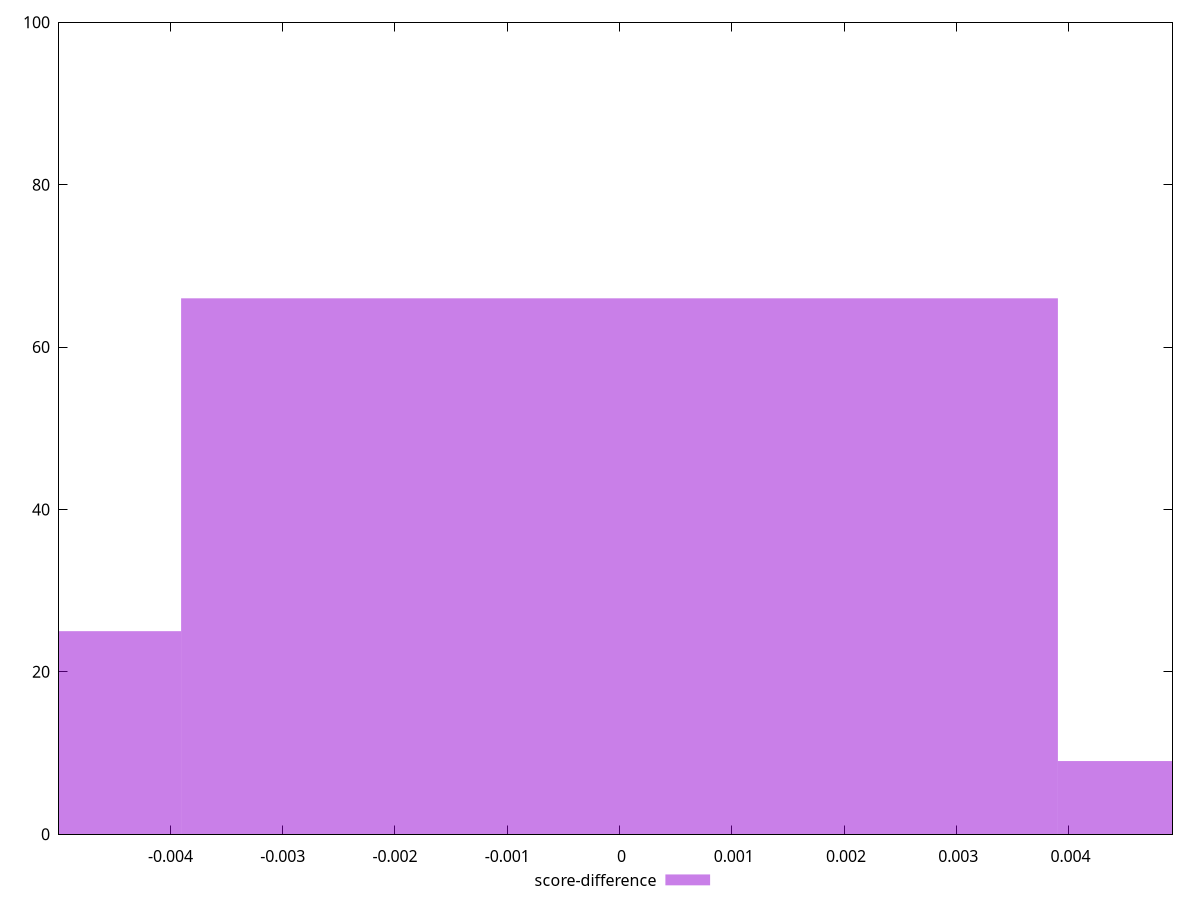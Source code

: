 reset

$scoreDifference <<EOF
-0.007809115489701371 25
0 66
0.007809115489701371 9
EOF

set key outside below
set boxwidth 0.007809115489701371
set xrange [-0.004992010742781661:0.004925168961788184]
set yrange [0:100]
set trange [0:100]
set style fill transparent solid 0.5 noborder
set terminal svg size 640, 490 enhanced background rgb 'white'
set output "report_00008_2021-01-22T20:58:29.167/speed-index/samples/pages+cached+noexternal/score-difference/histogram.svg"

plot $scoreDifference title "score-difference" with boxes

reset
